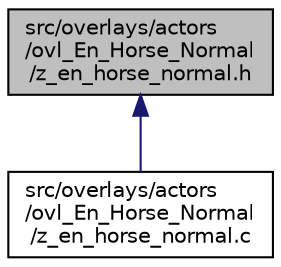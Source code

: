 digraph "src/overlays/actors/ovl_En_Horse_Normal/z_en_horse_normal.h"
{
 // LATEX_PDF_SIZE
  edge [fontname="Helvetica",fontsize="10",labelfontname="Helvetica",labelfontsize="10"];
  node [fontname="Helvetica",fontsize="10",shape=record];
  Node1 [label="src/overlays/actors\l/ovl_En_Horse_Normal\l/z_en_horse_normal.h",height=0.2,width=0.4,color="black", fillcolor="grey75", style="filled", fontcolor="black",tooltip=" "];
  Node1 -> Node2 [dir="back",color="midnightblue",fontsize="10",style="solid",fontname="Helvetica"];
  Node2 [label="src/overlays/actors\l/ovl_En_Horse_Normal\l/z_en_horse_normal.c",height=0.2,width=0.4,color="black", fillcolor="white", style="filled",URL="$d2/de2/z__en__horse__normal_8c.html",tooltip=" "];
}
